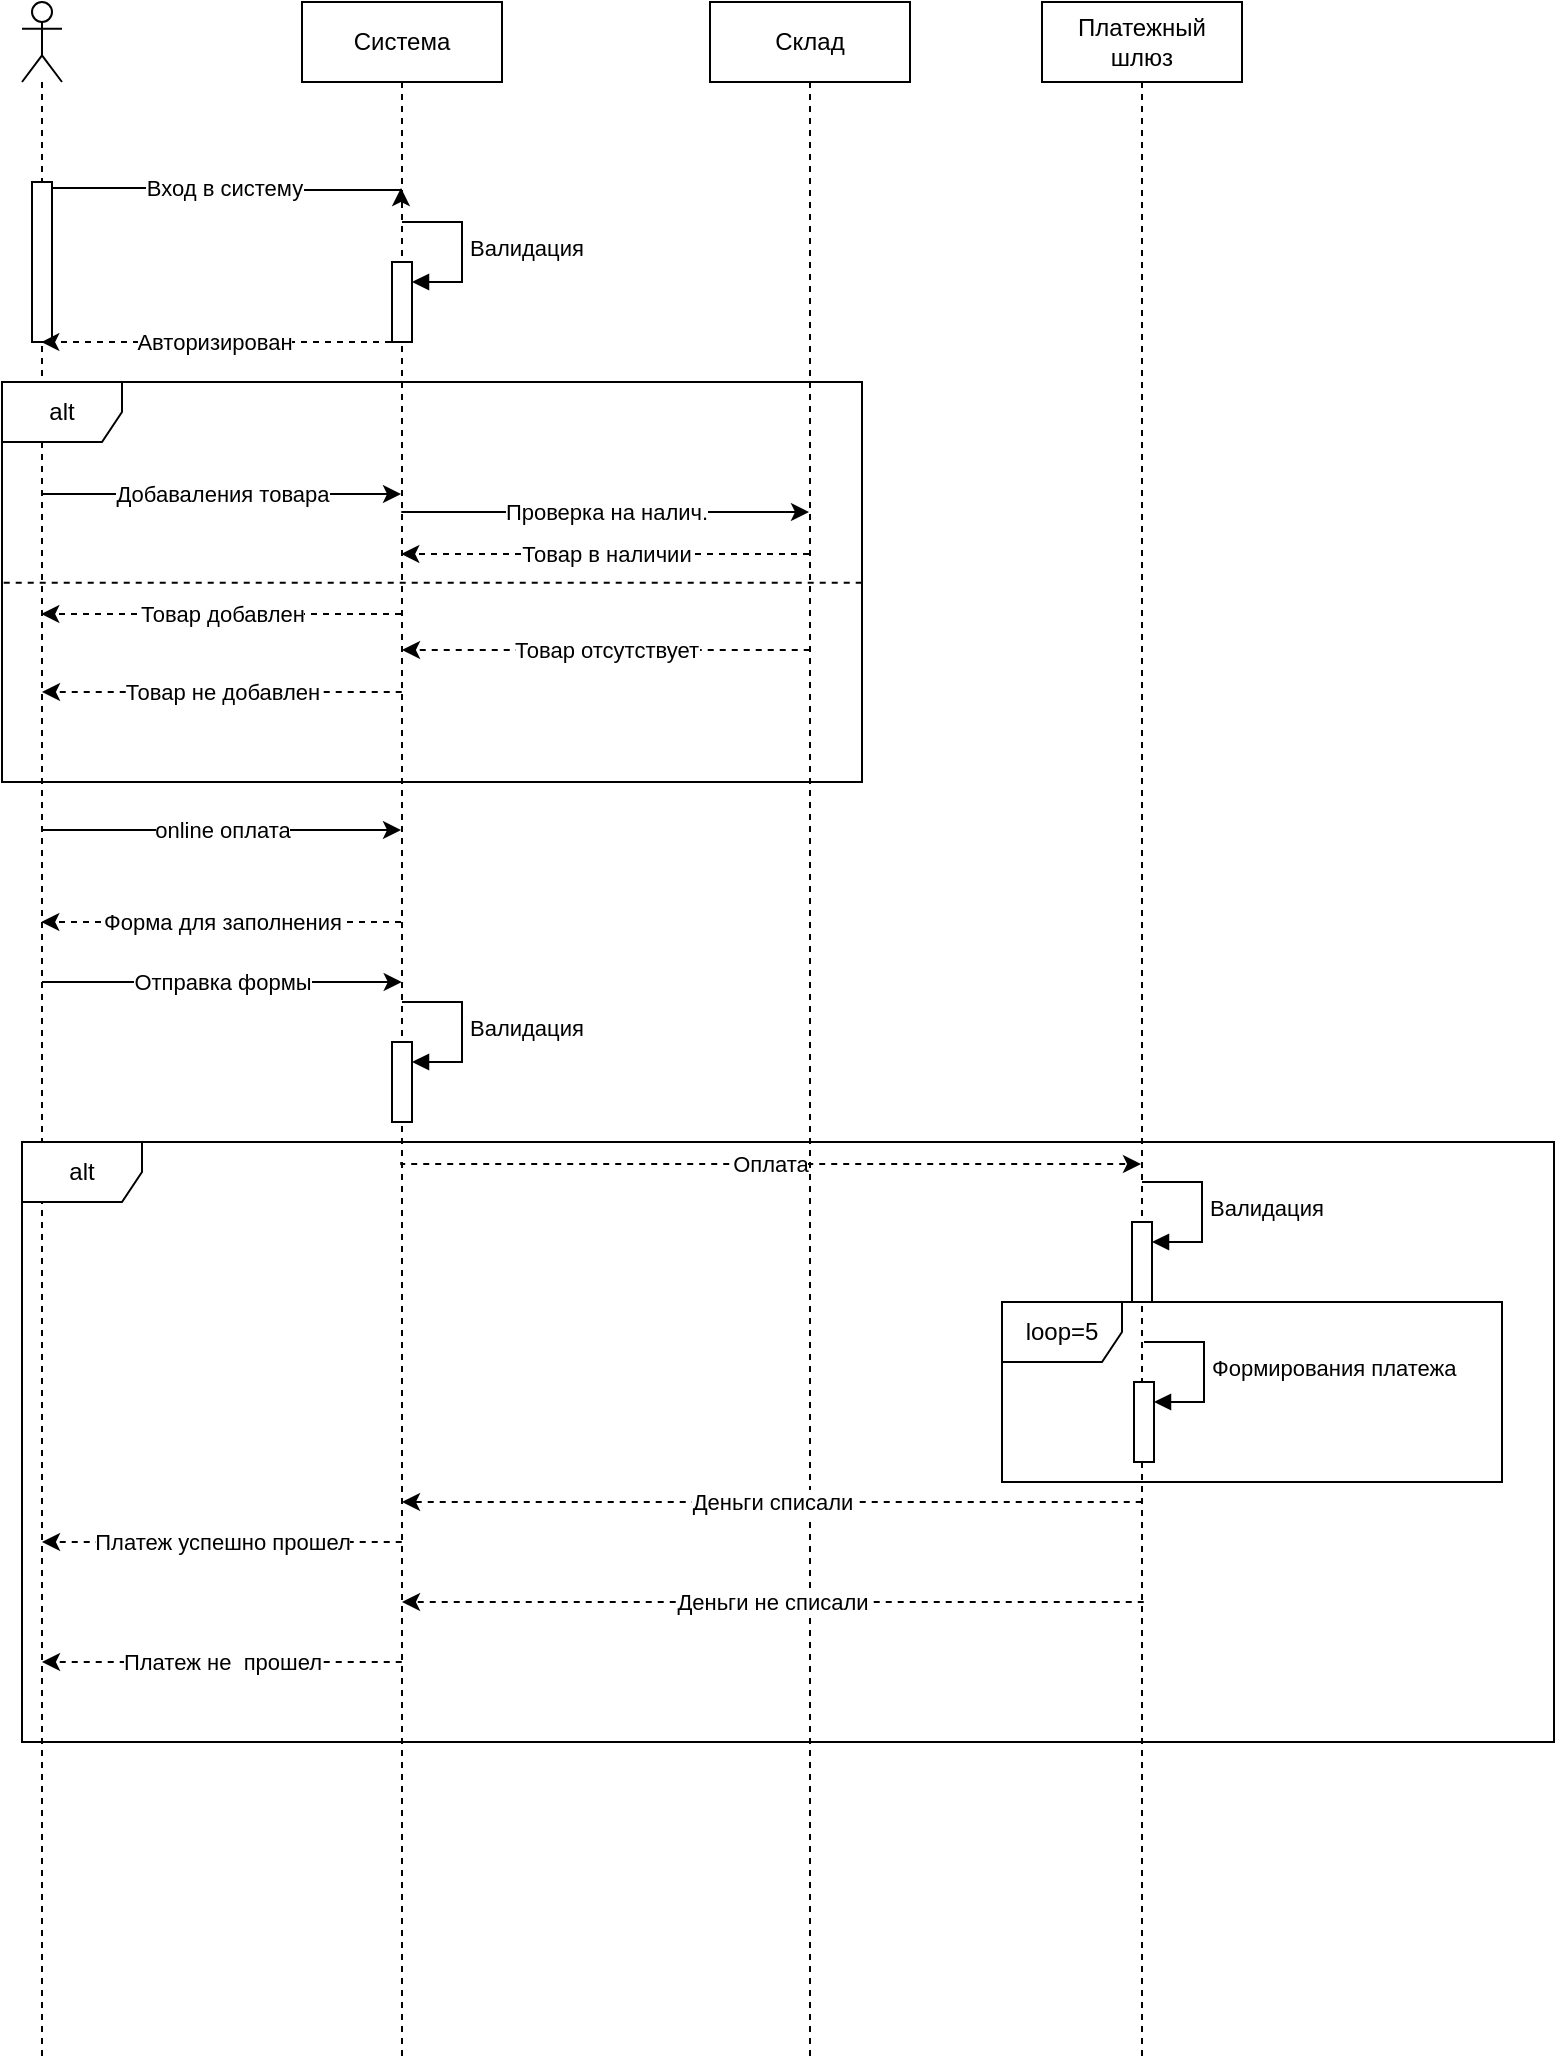<mxfile version="24.8.9">
  <diagram name="Страница — 1" id="G_YpSyLOIAkAhcY-WaBu">
    <mxGraphModel dx="1514" dy="926" grid="1" gridSize="10" guides="1" tooltips="1" connect="1" arrows="1" fold="1" page="1" pageScale="1" pageWidth="827" pageHeight="1169" math="0" shadow="0">
      <root>
        <mxCell id="0" />
        <mxCell id="1" parent="0" />
        <mxCell id="Dd6yMsaWtMQvo8j3xC_B-7" value="Вход в систему" style="edgeStyle=orthogonalEdgeStyle;rounded=0;orthogonalLoop=1;jettySize=auto;html=1;curved=0;" edge="1" parent="1" source="Dd6yMsaWtMQvo8j3xC_B-1">
          <mxGeometry relative="1" as="geometry">
            <mxPoint x="109.447" y="223" as="sourcePoint" />
            <mxPoint x="209.5" y="223" as="targetPoint" />
            <Array as="points">
              <mxPoint x="125" y="223" />
              <mxPoint x="125" y="224" />
              <mxPoint x="209" y="224" />
            </Array>
          </mxGeometry>
        </mxCell>
        <mxCell id="Dd6yMsaWtMQvo8j3xC_B-26" value="Добаваления товара" style="edgeStyle=orthogonalEdgeStyle;rounded=0;orthogonalLoop=1;jettySize=auto;html=1;curved=0;" edge="1" parent="1">
          <mxGeometry relative="1" as="geometry">
            <mxPoint x="29.63" y="376.0" as="sourcePoint" />
            <mxPoint x="209.5" y="376.0" as="targetPoint" />
          </mxGeometry>
        </mxCell>
        <mxCell id="Dd6yMsaWtMQvo8j3xC_B-32" value="online оплата" style="edgeStyle=orthogonalEdgeStyle;rounded=0;orthogonalLoop=1;jettySize=auto;html=1;curved=0;" edge="1" parent="1">
          <mxGeometry relative="1" as="geometry">
            <mxPoint x="29.63" y="544.0" as="sourcePoint" />
            <mxPoint x="209.5" y="544.0" as="targetPoint" />
          </mxGeometry>
        </mxCell>
        <mxCell id="Dd6yMsaWtMQvo8j3xC_B-1" value="" style="shape=umlLifeline;perimeter=lifelinePerimeter;whiteSpace=wrap;html=1;container=1;dropTarget=0;collapsible=0;recursiveResize=0;outlineConnect=0;portConstraint=eastwest;newEdgeStyle={&quot;curved&quot;:0,&quot;rounded&quot;:0};participant=umlActor;" vertex="1" parent="1">
          <mxGeometry x="20" y="130" width="20" height="1030" as="geometry" />
        </mxCell>
        <mxCell id="Dd6yMsaWtMQvo8j3xC_B-54" value="" style="html=1;points=[[0,0,0,0,5],[0,1,0,0,-5],[1,0,0,0,5],[1,1,0,0,-5]];perimeter=orthogonalPerimeter;outlineConnect=0;targetShapes=umlLifeline;portConstraint=eastwest;newEdgeStyle={&quot;curved&quot;:0,&quot;rounded&quot;:0};" vertex="1" parent="Dd6yMsaWtMQvo8j3xC_B-1">
          <mxGeometry x="5" y="90" width="10" height="80" as="geometry" />
        </mxCell>
        <mxCell id="Dd6yMsaWtMQvo8j3xC_B-9" style="edgeStyle=orthogonalEdgeStyle;rounded=0;orthogonalLoop=1;jettySize=auto;html=1;curved=0;dashed=1;" edge="1" parent="1">
          <mxGeometry relative="1" as="geometry">
            <mxPoint x="209.5" y="299" as="sourcePoint" />
            <mxPoint x="29.63" y="300.043" as="targetPoint" />
            <Array as="points">
              <mxPoint x="209" y="300" />
            </Array>
          </mxGeometry>
        </mxCell>
        <mxCell id="Dd6yMsaWtMQvo8j3xC_B-17" value="Авторизирован" style="edgeLabel;html=1;align=center;verticalAlign=middle;resizable=0;points=[];" vertex="1" connectable="0" parent="Dd6yMsaWtMQvo8j3xC_B-9">
          <mxGeometry x="0.049" relative="1" as="geometry">
            <mxPoint as="offset" />
          </mxGeometry>
        </mxCell>
        <mxCell id="Dd6yMsaWtMQvo8j3xC_B-24" value="Проверка на налич." style="edgeStyle=orthogonalEdgeStyle;rounded=0;orthogonalLoop=1;jettySize=auto;html=1;curved=0;" edge="1" parent="1">
          <mxGeometry relative="1" as="geometry">
            <mxPoint x="209.63" y="385.0" as="sourcePoint" />
            <mxPoint x="413.5" y="385.0" as="targetPoint" />
          </mxGeometry>
        </mxCell>
        <mxCell id="Dd6yMsaWtMQvo8j3xC_B-28" value="Товар добавлен" style="edgeStyle=orthogonalEdgeStyle;rounded=0;orthogonalLoop=1;jettySize=auto;html=1;curved=0;dashed=1;" edge="1" parent="1">
          <mxGeometry relative="1" as="geometry">
            <mxPoint x="209.5" y="436.0" as="sourcePoint" />
            <mxPoint x="29.63" y="436.0" as="targetPoint" />
          </mxGeometry>
        </mxCell>
        <mxCell id="Dd6yMsaWtMQvo8j3xC_B-33" value="Оплата" style="edgeStyle=orthogonalEdgeStyle;rounded=0;orthogonalLoop=1;jettySize=auto;html=1;curved=0;dashed=1;" edge="1" parent="1" target="Dd6yMsaWtMQvo8j3xC_B-3">
          <mxGeometry relative="1" as="geometry">
            <mxPoint x="209.63" y="710" as="sourcePoint" />
            <mxPoint x="500" y="710" as="targetPoint" />
            <Array as="points">
              <mxPoint x="210" y="711" />
            </Array>
          </mxGeometry>
        </mxCell>
        <mxCell id="Dd6yMsaWtMQvo8j3xC_B-34" value="Форма для заполнения" style="edgeStyle=orthogonalEdgeStyle;rounded=0;orthogonalLoop=1;jettySize=auto;html=1;curved=0;dashed=1;" edge="1" parent="1">
          <mxGeometry relative="1" as="geometry">
            <mxPoint x="209.5" y="590.0" as="sourcePoint" />
            <mxPoint x="29.63" y="590.0" as="targetPoint" />
          </mxGeometry>
        </mxCell>
        <mxCell id="Dd6yMsaWtMQvo8j3xC_B-2" value="Система" style="shape=umlLifeline;perimeter=lifelinePerimeter;whiteSpace=wrap;html=1;container=1;dropTarget=0;collapsible=0;recursiveResize=0;outlineConnect=0;portConstraint=eastwest;newEdgeStyle={&quot;curved&quot;:0,&quot;rounded&quot;:0};" vertex="1" parent="1">
          <mxGeometry x="160" y="130" width="100" height="1030" as="geometry" />
        </mxCell>
        <mxCell id="Dd6yMsaWtMQvo8j3xC_B-15" value="" style="html=1;points=[[0,0,0,0,5],[0,1,0,0,-5],[1,0,0,0,5],[1,1,0,0,-5]];perimeter=orthogonalPerimeter;outlineConnect=0;targetShapes=umlLifeline;portConstraint=eastwest;newEdgeStyle={&quot;curved&quot;:0,&quot;rounded&quot;:0};" vertex="1" parent="Dd6yMsaWtMQvo8j3xC_B-2">
          <mxGeometry x="45" y="130" width="10" height="40" as="geometry" />
        </mxCell>
        <mxCell id="Dd6yMsaWtMQvo8j3xC_B-16" value="Валидация" style="html=1;align=left;spacingLeft=2;endArrow=block;rounded=0;edgeStyle=orthogonalEdgeStyle;curved=0;rounded=0;" edge="1" target="Dd6yMsaWtMQvo8j3xC_B-15" parent="Dd6yMsaWtMQvo8j3xC_B-2">
          <mxGeometry relative="1" as="geometry">
            <mxPoint x="50" y="110" as="sourcePoint" />
            <Array as="points">
              <mxPoint x="80" y="140" />
            </Array>
          </mxGeometry>
        </mxCell>
        <mxCell id="Dd6yMsaWtMQvo8j3xC_B-38" value="" style="html=1;points=[[0,0,0,0,5],[0,1,0,0,-5],[1,0,0,0,5],[1,1,0,0,-5]];perimeter=orthogonalPerimeter;outlineConnect=0;targetShapes=umlLifeline;portConstraint=eastwest;newEdgeStyle={&quot;curved&quot;:0,&quot;rounded&quot;:0};" vertex="1" parent="Dd6yMsaWtMQvo8j3xC_B-2">
          <mxGeometry x="45" y="520" width="10" height="40" as="geometry" />
        </mxCell>
        <mxCell id="Dd6yMsaWtMQvo8j3xC_B-39" value="Валидация" style="html=1;align=left;spacingLeft=2;endArrow=block;rounded=0;edgeStyle=orthogonalEdgeStyle;curved=0;rounded=0;" edge="1" target="Dd6yMsaWtMQvo8j3xC_B-38" parent="Dd6yMsaWtMQvo8j3xC_B-2">
          <mxGeometry relative="1" as="geometry">
            <mxPoint x="50" y="500" as="sourcePoint" />
            <Array as="points">
              <mxPoint x="80" y="530" />
            </Array>
          </mxGeometry>
        </mxCell>
        <mxCell id="Dd6yMsaWtMQvo8j3xC_B-3" value="Платежный шлюз" style="shape=umlLifeline;perimeter=lifelinePerimeter;whiteSpace=wrap;html=1;container=1;dropTarget=0;collapsible=0;recursiveResize=0;outlineConnect=0;portConstraint=eastwest;newEdgeStyle={&quot;curved&quot;:0,&quot;rounded&quot;:0};" vertex="1" parent="1">
          <mxGeometry x="530" y="130" width="100" height="1030" as="geometry" />
        </mxCell>
        <mxCell id="Dd6yMsaWtMQvo8j3xC_B-41" value="" style="html=1;points=[[0,0,0,0,5],[0,1,0,0,-5],[1,0,0,0,5],[1,1,0,0,-5]];perimeter=orthogonalPerimeter;outlineConnect=0;targetShapes=umlLifeline;portConstraint=eastwest;newEdgeStyle={&quot;curved&quot;:0,&quot;rounded&quot;:0};" vertex="1" parent="Dd6yMsaWtMQvo8j3xC_B-3">
          <mxGeometry x="45" y="610" width="10" height="40" as="geometry" />
        </mxCell>
        <mxCell id="Dd6yMsaWtMQvo8j3xC_B-42" value="Валидация" style="html=1;align=left;spacingLeft=2;endArrow=block;rounded=0;edgeStyle=orthogonalEdgeStyle;curved=0;rounded=0;" edge="1" target="Dd6yMsaWtMQvo8j3xC_B-41" parent="Dd6yMsaWtMQvo8j3xC_B-3">
          <mxGeometry x="0.008" relative="1" as="geometry">
            <mxPoint x="50" y="590" as="sourcePoint" />
            <Array as="points">
              <mxPoint x="80" y="620" />
            </Array>
            <mxPoint as="offset" />
          </mxGeometry>
        </mxCell>
        <mxCell id="Dd6yMsaWtMQvo8j3xC_B-45" value="" style="html=1;points=[[0,0,0,0,5],[0,1,0,0,-5],[1,0,0,0,5],[1,1,0,0,-5]];perimeter=orthogonalPerimeter;outlineConnect=0;targetShapes=umlLifeline;portConstraint=eastwest;newEdgeStyle={&quot;curved&quot;:0,&quot;rounded&quot;:0};" vertex="1" parent="Dd6yMsaWtMQvo8j3xC_B-3">
          <mxGeometry x="46" y="690" width="10" height="40" as="geometry" />
        </mxCell>
        <mxCell id="Dd6yMsaWtMQvo8j3xC_B-46" value="Формирования платежа" style="html=1;align=left;spacingLeft=2;endArrow=block;rounded=0;edgeStyle=orthogonalEdgeStyle;curved=0;rounded=0;" edge="1" target="Dd6yMsaWtMQvo8j3xC_B-45" parent="Dd6yMsaWtMQvo8j3xC_B-3">
          <mxGeometry relative="1" as="geometry">
            <mxPoint x="51" y="670" as="sourcePoint" />
            <Array as="points">
              <mxPoint x="81" y="700" />
            </Array>
          </mxGeometry>
        </mxCell>
        <mxCell id="Dd6yMsaWtMQvo8j3xC_B-27" value="Товар в наличии" style="edgeStyle=orthogonalEdgeStyle;rounded=0;orthogonalLoop=1;jettySize=auto;html=1;curved=0;dashed=1;" edge="1" parent="1">
          <mxGeometry relative="1" as="geometry">
            <mxPoint x="413.5" y="406.0" as="sourcePoint" />
            <mxPoint x="209.63" y="406.0" as="targetPoint" />
          </mxGeometry>
        </mxCell>
        <mxCell id="Dd6yMsaWtMQvo8j3xC_B-4" value="Склад" style="shape=umlLifeline;perimeter=lifelinePerimeter;whiteSpace=wrap;html=1;container=1;dropTarget=0;collapsible=0;recursiveResize=0;outlineConnect=0;portConstraint=eastwest;newEdgeStyle={&quot;curved&quot;:0,&quot;rounded&quot;:0};" vertex="1" parent="1">
          <mxGeometry x="364" y="130" width="100" height="1030" as="geometry" />
        </mxCell>
        <mxCell id="Dd6yMsaWtMQvo8j3xC_B-25" value="alt" style="shape=umlFrame;whiteSpace=wrap;html=1;pointerEvents=0;" vertex="1" parent="1">
          <mxGeometry x="10" y="320" width="430" height="200" as="geometry" />
        </mxCell>
        <mxCell id="Dd6yMsaWtMQvo8j3xC_B-29" value="Товар отсутствует" style="edgeStyle=orthogonalEdgeStyle;rounded=0;orthogonalLoop=1;jettySize=auto;html=1;curved=0;dashed=1;" edge="1" parent="1">
          <mxGeometry relative="1" as="geometry">
            <mxPoint x="413.87" y="454.0" as="sourcePoint" />
            <mxPoint x="210.0" y="454.0" as="targetPoint" />
          </mxGeometry>
        </mxCell>
        <mxCell id="Dd6yMsaWtMQvo8j3xC_B-30" value="Товар не добавлен" style="edgeStyle=orthogonalEdgeStyle;rounded=0;orthogonalLoop=1;jettySize=auto;html=1;curved=0;dashed=1;" edge="1" parent="1">
          <mxGeometry relative="1" as="geometry">
            <mxPoint x="209.87" y="475.0" as="sourcePoint" />
            <mxPoint x="30.0" y="475.0" as="targetPoint" />
          </mxGeometry>
        </mxCell>
        <mxCell id="Dd6yMsaWtMQvo8j3xC_B-31" value="" style="endArrow=none;dashed=1;html=1;rounded=0;exitX=0.002;exitY=0.502;exitDx=0;exitDy=0;exitPerimeter=0;entryX=1.003;entryY=0.502;entryDx=0;entryDy=0;entryPerimeter=0;" edge="1" parent="1" source="Dd6yMsaWtMQvo8j3xC_B-25" target="Dd6yMsaWtMQvo8j3xC_B-25">
          <mxGeometry width="50" height="50" relative="1" as="geometry">
            <mxPoint x="230" y="390" as="sourcePoint" />
            <mxPoint x="280" y="340" as="targetPoint" />
          </mxGeometry>
        </mxCell>
        <mxCell id="Dd6yMsaWtMQvo8j3xC_B-35" value="Отправка формы" style="edgeStyle=orthogonalEdgeStyle;rounded=0;orthogonalLoop=1;jettySize=auto;html=1;curved=0;" edge="1" parent="1">
          <mxGeometry relative="1" as="geometry">
            <mxPoint x="30.0" y="620.0" as="sourcePoint" />
            <mxPoint x="209.87" y="620.0" as="targetPoint" />
          </mxGeometry>
        </mxCell>
        <mxCell id="Dd6yMsaWtMQvo8j3xC_B-47" value="Деньги списали" style="edgeStyle=orthogonalEdgeStyle;rounded=0;orthogonalLoop=1;jettySize=auto;html=1;curved=0;dashed=1;" edge="1" parent="1" target="Dd6yMsaWtMQvo8j3xC_B-2">
          <mxGeometry x="0.001" relative="1" as="geometry">
            <mxPoint x="579.87" y="880.0" as="sourcePoint" />
            <mxPoint x="400.0" y="880.0" as="targetPoint" />
            <Array as="points">
              <mxPoint x="320" y="880" />
              <mxPoint x="320" y="880" />
            </Array>
            <mxPoint as="offset" />
          </mxGeometry>
        </mxCell>
        <mxCell id="Dd6yMsaWtMQvo8j3xC_B-49" value="Платеж успешно прошел" style="edgeStyle=orthogonalEdgeStyle;rounded=0;orthogonalLoop=1;jettySize=auto;html=1;curved=0;dashed=1;" edge="1" parent="1">
          <mxGeometry x="-0.005" relative="1" as="geometry">
            <mxPoint x="209.87" y="900.0" as="sourcePoint" />
            <mxPoint x="30.0" y="900.0" as="targetPoint" />
            <mxPoint as="offset" />
          </mxGeometry>
        </mxCell>
        <mxCell id="Dd6yMsaWtMQvo8j3xC_B-50" value="loop=5" style="shape=umlFrame;whiteSpace=wrap;html=1;pointerEvents=0;" vertex="1" parent="1">
          <mxGeometry x="510" y="780" width="250" height="90" as="geometry" />
        </mxCell>
        <mxCell id="Dd6yMsaWtMQvo8j3xC_B-51" value="alt" style="shape=umlFrame;whiteSpace=wrap;html=1;pointerEvents=0;" vertex="1" parent="1">
          <mxGeometry x="20" y="700" width="766" height="300" as="geometry" />
        </mxCell>
        <mxCell id="Dd6yMsaWtMQvo8j3xC_B-52" value="Деньги не списали" style="edgeStyle=orthogonalEdgeStyle;rounded=0;orthogonalLoop=1;jettySize=auto;html=1;curved=0;dashed=1;" edge="1" parent="1">
          <mxGeometry x="0.001" relative="1" as="geometry">
            <mxPoint x="580.87" y="930.0" as="sourcePoint" />
            <mxPoint x="210" y="930" as="targetPoint" />
            <Array as="points">
              <mxPoint x="321" y="930" />
              <mxPoint x="321" y="930" />
            </Array>
            <mxPoint as="offset" />
          </mxGeometry>
        </mxCell>
        <mxCell id="Dd6yMsaWtMQvo8j3xC_B-53" value="Платеж не &amp;nbsp;прошел" style="edgeStyle=orthogonalEdgeStyle;rounded=0;orthogonalLoop=1;jettySize=auto;html=1;curved=0;dashed=1;" edge="1" parent="1">
          <mxGeometry x="-0.005" relative="1" as="geometry">
            <mxPoint x="209.87" y="960.0" as="sourcePoint" />
            <mxPoint x="30.0" y="960.0" as="targetPoint" />
            <mxPoint as="offset" />
          </mxGeometry>
        </mxCell>
      </root>
    </mxGraphModel>
  </diagram>
</mxfile>
